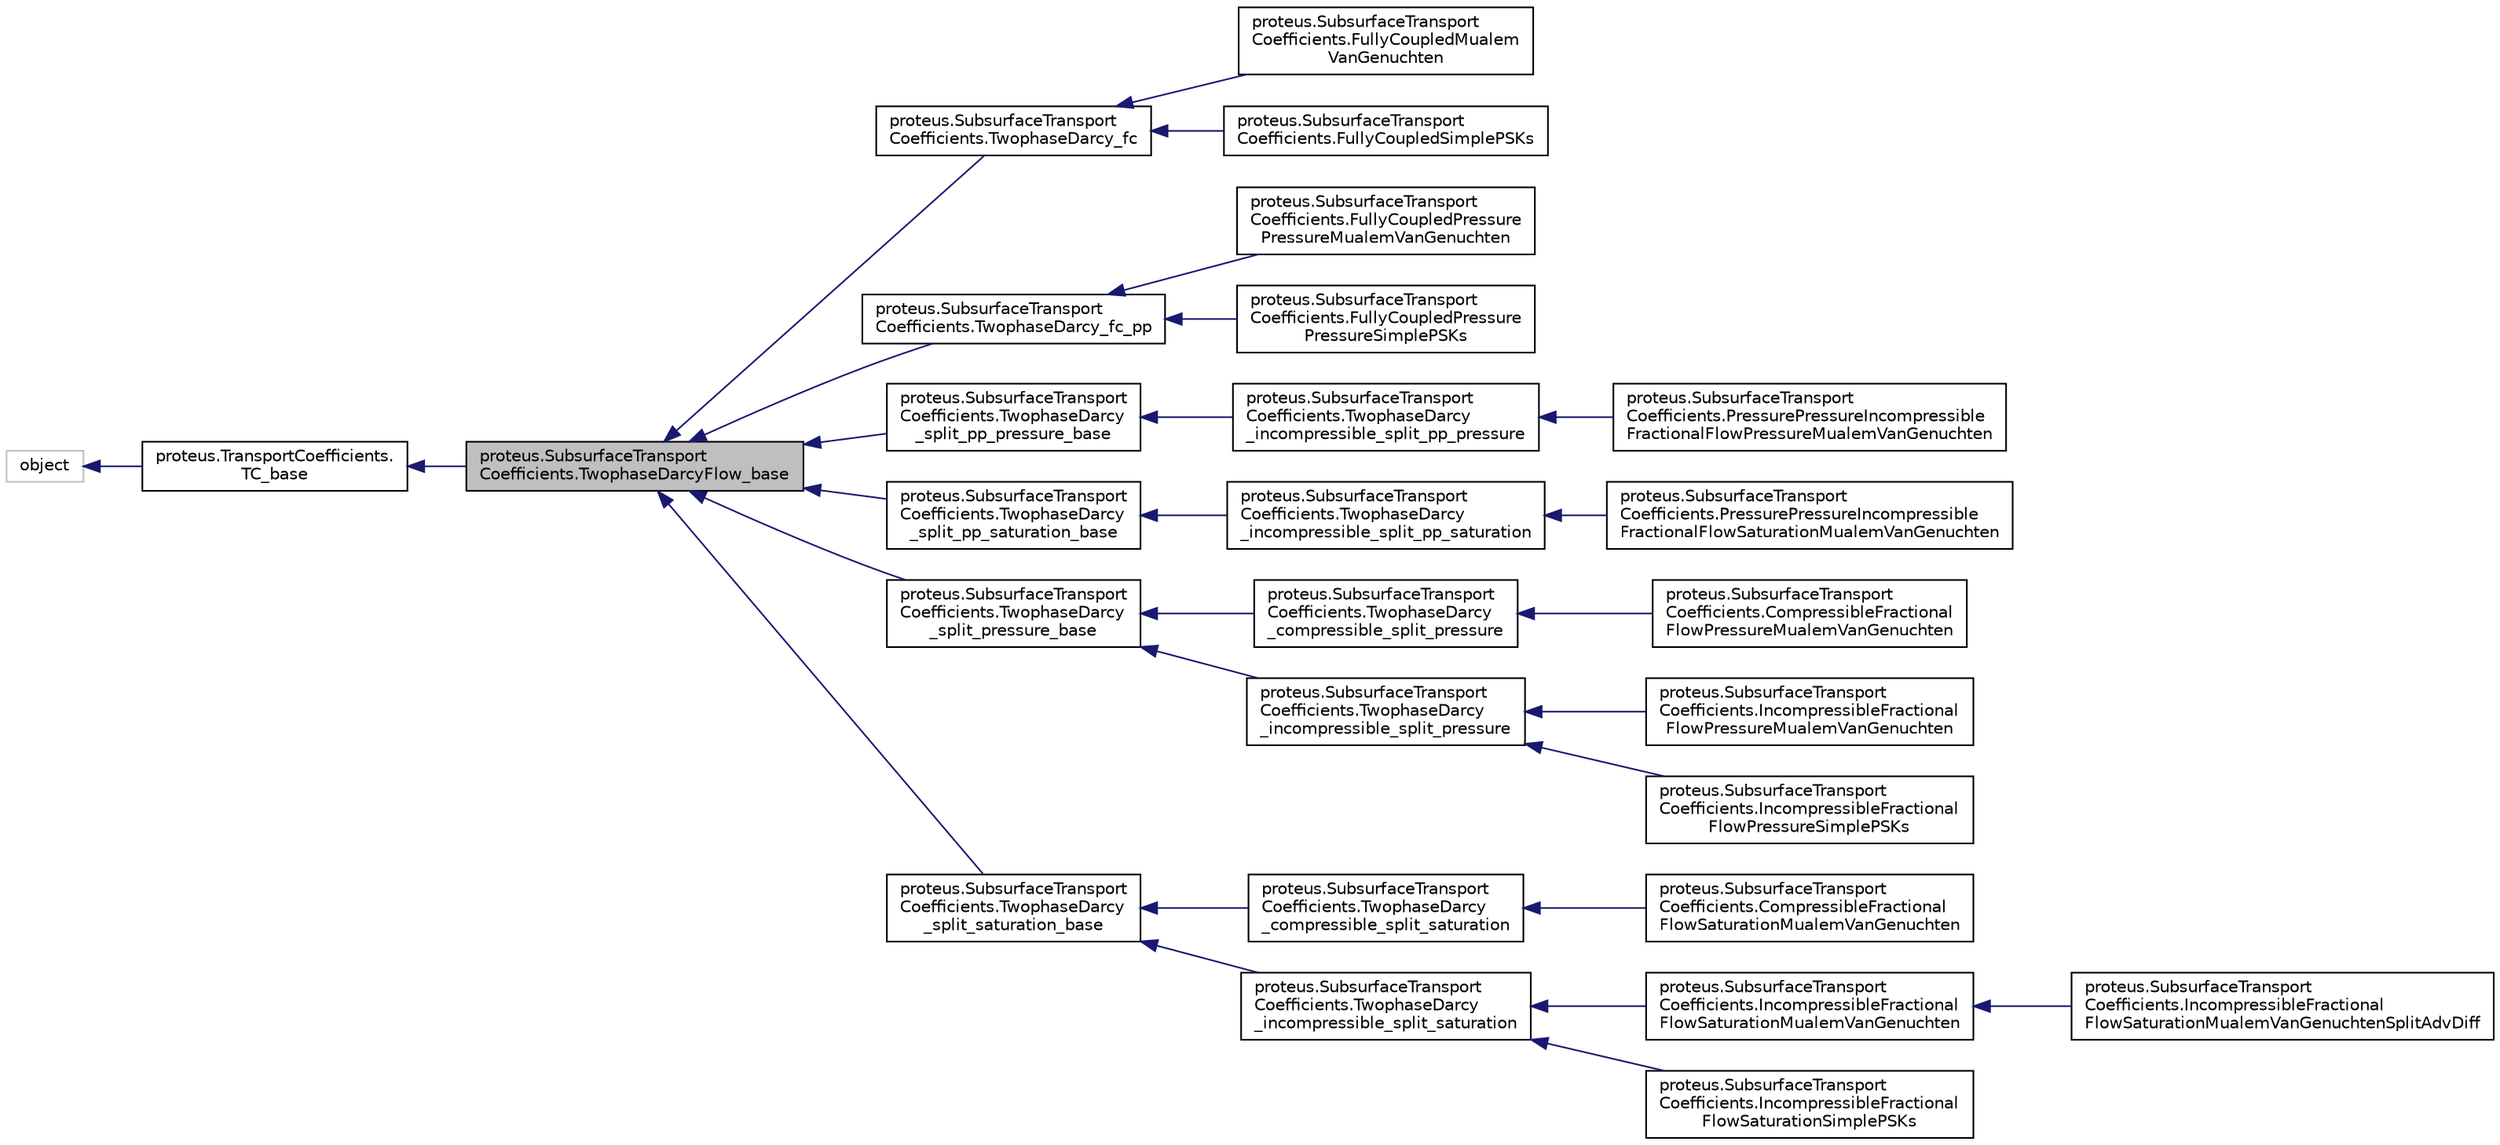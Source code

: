digraph "proteus.SubsurfaceTransportCoefficients.TwophaseDarcyFlow_base"
{
 // LATEX_PDF_SIZE
  edge [fontname="Helvetica",fontsize="10",labelfontname="Helvetica",labelfontsize="10"];
  node [fontname="Helvetica",fontsize="10",shape=record];
  rankdir="LR";
  Node1 [label="proteus.SubsurfaceTransport\lCoefficients.TwophaseDarcyFlow_base",height=0.2,width=0.4,color="black", fillcolor="grey75", style="filled", fontcolor="black",tooltip=" "];
  Node2 -> Node1 [dir="back",color="midnightblue",fontsize="10",style="solid",fontname="Helvetica"];
  Node2 [label="proteus.TransportCoefficients.\lTC_base",height=0.2,width=0.4,color="black", fillcolor="white", style="filled",URL="$d1/d7a/classproteus_1_1TransportCoefficients_1_1TC__base.html",tooltip="Base class for transport coefficients classes."];
  Node3 -> Node2 [dir="back",color="midnightblue",fontsize="10",style="solid",fontname="Helvetica"];
  Node3 [label="object",height=0.2,width=0.4,color="grey75", fillcolor="white", style="filled",tooltip=" "];
  Node1 -> Node4 [dir="back",color="midnightblue",fontsize="10",style="solid",fontname="Helvetica"];
  Node4 [label="proteus.SubsurfaceTransport\lCoefficients.TwophaseDarcy_fc",height=0.2,width=0.4,color="black", fillcolor="white", style="filled",URL="$db/d70/classproteus_1_1SubsurfaceTransportCoefficients_1_1TwophaseDarcy__fc.html",tooltip=" "];
  Node4 -> Node5 [dir="back",color="midnightblue",fontsize="10",style="solid",fontname="Helvetica"];
  Node5 [label="proteus.SubsurfaceTransport\lCoefficients.FullyCoupledMualem\lVanGenuchten",height=0.2,width=0.4,color="black", fillcolor="white", style="filled",URL="$d7/d45/classproteus_1_1SubsurfaceTransportCoefficients_1_1FullyCoupledMualemVanGenuchten.html",tooltip=" "];
  Node4 -> Node6 [dir="back",color="midnightblue",fontsize="10",style="solid",fontname="Helvetica"];
  Node6 [label="proteus.SubsurfaceTransport\lCoefficients.FullyCoupledSimplePSKs",height=0.2,width=0.4,color="black", fillcolor="white", style="filled",URL="$d2/daf/classproteus_1_1SubsurfaceTransportCoefficients_1_1FullyCoupledSimplePSKs.html",tooltip=" "];
  Node1 -> Node7 [dir="back",color="midnightblue",fontsize="10",style="solid",fontname="Helvetica"];
  Node7 [label="proteus.SubsurfaceTransport\lCoefficients.TwophaseDarcy_fc_pp",height=0.2,width=0.4,color="black", fillcolor="white", style="filled",URL="$d6/db5/classproteus_1_1SubsurfaceTransportCoefficients_1_1TwophaseDarcy__fc__pp.html",tooltip=" "];
  Node7 -> Node8 [dir="back",color="midnightblue",fontsize="10",style="solid",fontname="Helvetica"];
  Node8 [label="proteus.SubsurfaceTransport\lCoefficients.FullyCoupledPressure\lPressureMualemVanGenuchten",height=0.2,width=0.4,color="black", fillcolor="white", style="filled",URL="$d7/df8/classproteus_1_1SubsurfaceTransportCoefficients_1_1FullyCoupledPressurePressureMualemVanGenuchten.html",tooltip=" "];
  Node7 -> Node9 [dir="back",color="midnightblue",fontsize="10",style="solid",fontname="Helvetica"];
  Node9 [label="proteus.SubsurfaceTransport\lCoefficients.FullyCoupledPressure\lPressureSimplePSKs",height=0.2,width=0.4,color="black", fillcolor="white", style="filled",URL="$d5/dea/classproteus_1_1SubsurfaceTransportCoefficients_1_1FullyCoupledPressurePressureSimplePSKs.html",tooltip=" "];
  Node1 -> Node10 [dir="back",color="midnightblue",fontsize="10",style="solid",fontname="Helvetica"];
  Node10 [label="proteus.SubsurfaceTransport\lCoefficients.TwophaseDarcy\l_split_pp_pressure_base",height=0.2,width=0.4,color="black", fillcolor="white", style="filled",URL="$df/d34/classproteus_1_1SubsurfaceTransportCoefficients_1_1TwophaseDarcy__split__pp__pressure__base.html",tooltip=" "];
  Node10 -> Node11 [dir="back",color="midnightblue",fontsize="10",style="solid",fontname="Helvetica"];
  Node11 [label="proteus.SubsurfaceTransport\lCoefficients.TwophaseDarcy\l_incompressible_split_pp_pressure",height=0.2,width=0.4,color="black", fillcolor="white", style="filled",URL="$d2/dc2/classproteus_1_1SubsurfaceTransportCoefficients_1_1TwophaseDarcy__incompressible__split__pp__pressure.html",tooltip=" "];
  Node11 -> Node12 [dir="back",color="midnightblue",fontsize="10",style="solid",fontname="Helvetica"];
  Node12 [label="proteus.SubsurfaceTransport\lCoefficients.PressurePressureIncompressible\lFractionalFlowPressureMualemVanGenuchten",height=0.2,width=0.4,color="black", fillcolor="white", style="filled",URL="$dd/de7/classproteus_1_1SubsurfaceTransportCoefficients_1_1PressurePressureIncompressibleFractionalFlowPressureMualemVanGenuchten.html",tooltip=" "];
  Node1 -> Node13 [dir="back",color="midnightblue",fontsize="10",style="solid",fontname="Helvetica"];
  Node13 [label="proteus.SubsurfaceTransport\lCoefficients.TwophaseDarcy\l_split_pp_saturation_base",height=0.2,width=0.4,color="black", fillcolor="white", style="filled",URL="$df/d5d/classproteus_1_1SubsurfaceTransportCoefficients_1_1TwophaseDarcy__split__pp__saturation__base.html",tooltip=" "];
  Node13 -> Node14 [dir="back",color="midnightblue",fontsize="10",style="solid",fontname="Helvetica"];
  Node14 [label="proteus.SubsurfaceTransport\lCoefficients.TwophaseDarcy\l_incompressible_split_pp_saturation",height=0.2,width=0.4,color="black", fillcolor="white", style="filled",URL="$d8/d4b/classproteus_1_1SubsurfaceTransportCoefficients_1_1TwophaseDarcy__incompressible__split__pp__saturation.html",tooltip=" "];
  Node14 -> Node15 [dir="back",color="midnightblue",fontsize="10",style="solid",fontname="Helvetica"];
  Node15 [label="proteus.SubsurfaceTransport\lCoefficients.PressurePressureIncompressible\lFractionalFlowSaturationMualemVanGenuchten",height=0.2,width=0.4,color="black", fillcolor="white", style="filled",URL="$d5/d73/classproteus_1_1SubsurfaceTransportCoefficients_1_1PressurePressureIncompressibleFractionalFlowSaturationMualemVanGenuchten.html",tooltip=" "];
  Node1 -> Node16 [dir="back",color="midnightblue",fontsize="10",style="solid",fontname="Helvetica"];
  Node16 [label="proteus.SubsurfaceTransport\lCoefficients.TwophaseDarcy\l_split_pressure_base",height=0.2,width=0.4,color="black", fillcolor="white", style="filled",URL="$de/dea/classproteus_1_1SubsurfaceTransportCoefficients_1_1TwophaseDarcy__split__pressure__base.html",tooltip=" "];
  Node16 -> Node17 [dir="back",color="midnightblue",fontsize="10",style="solid",fontname="Helvetica"];
  Node17 [label="proteus.SubsurfaceTransport\lCoefficients.TwophaseDarcy\l_compressible_split_pressure",height=0.2,width=0.4,color="black", fillcolor="white", style="filled",URL="$d4/dc5/classproteus_1_1SubsurfaceTransportCoefficients_1_1TwophaseDarcy__compressible__split__pressure.html",tooltip=" "];
  Node17 -> Node18 [dir="back",color="midnightblue",fontsize="10",style="solid",fontname="Helvetica"];
  Node18 [label="proteus.SubsurfaceTransport\lCoefficients.CompressibleFractional\lFlowPressureMualemVanGenuchten",height=0.2,width=0.4,color="black", fillcolor="white", style="filled",URL="$d1/dc3/classproteus_1_1SubsurfaceTransportCoefficients_1_1CompressibleFractionalFlowPressureMualemVanGenuchten.html",tooltip=" "];
  Node16 -> Node19 [dir="back",color="midnightblue",fontsize="10",style="solid",fontname="Helvetica"];
  Node19 [label="proteus.SubsurfaceTransport\lCoefficients.TwophaseDarcy\l_incompressible_split_pressure",height=0.2,width=0.4,color="black", fillcolor="white", style="filled",URL="$de/dc6/classproteus_1_1SubsurfaceTransportCoefficients_1_1TwophaseDarcy__incompressible__split__pressure.html",tooltip=" "];
  Node19 -> Node20 [dir="back",color="midnightblue",fontsize="10",style="solid",fontname="Helvetica"];
  Node20 [label="proteus.SubsurfaceTransport\lCoefficients.IncompressibleFractional\lFlowPressureMualemVanGenuchten",height=0.2,width=0.4,color="black", fillcolor="white", style="filled",URL="$d2/d5b/classproteus_1_1SubsurfaceTransportCoefficients_1_1IncompressibleFractionalFlowPressureMualemVanGenuchten.html",tooltip=" "];
  Node19 -> Node21 [dir="back",color="midnightblue",fontsize="10",style="solid",fontname="Helvetica"];
  Node21 [label="proteus.SubsurfaceTransport\lCoefficients.IncompressibleFractional\lFlowPressureSimplePSKs",height=0.2,width=0.4,color="black", fillcolor="white", style="filled",URL="$de/d0b/classproteus_1_1SubsurfaceTransportCoefficients_1_1IncompressibleFractionalFlowPressureSimplePSKs.html",tooltip=" "];
  Node1 -> Node22 [dir="back",color="midnightblue",fontsize="10",style="solid",fontname="Helvetica"];
  Node22 [label="proteus.SubsurfaceTransport\lCoefficients.TwophaseDarcy\l_split_saturation_base",height=0.2,width=0.4,color="black", fillcolor="white", style="filled",URL="$d6/dae/classproteus_1_1SubsurfaceTransportCoefficients_1_1TwophaseDarcy__split__saturation__base.html",tooltip=" "];
  Node22 -> Node23 [dir="back",color="midnightblue",fontsize="10",style="solid",fontname="Helvetica"];
  Node23 [label="proteus.SubsurfaceTransport\lCoefficients.TwophaseDarcy\l_compressible_split_saturation",height=0.2,width=0.4,color="black", fillcolor="white", style="filled",URL="$d5/d7a/classproteus_1_1SubsurfaceTransportCoefficients_1_1TwophaseDarcy__compressible__split__saturation.html",tooltip=" "];
  Node23 -> Node24 [dir="back",color="midnightblue",fontsize="10",style="solid",fontname="Helvetica"];
  Node24 [label="proteus.SubsurfaceTransport\lCoefficients.CompressibleFractional\lFlowSaturationMualemVanGenuchten",height=0.2,width=0.4,color="black", fillcolor="white", style="filled",URL="$db/dba/classproteus_1_1SubsurfaceTransportCoefficients_1_1CompressibleFractionalFlowSaturationMualemVanGenuchten.html",tooltip=" "];
  Node22 -> Node25 [dir="back",color="midnightblue",fontsize="10",style="solid",fontname="Helvetica"];
  Node25 [label="proteus.SubsurfaceTransport\lCoefficients.TwophaseDarcy\l_incompressible_split_saturation",height=0.2,width=0.4,color="black", fillcolor="white", style="filled",URL="$dd/d6e/classproteus_1_1SubsurfaceTransportCoefficients_1_1TwophaseDarcy__incompressible__split__saturation.html",tooltip=" "];
  Node25 -> Node26 [dir="back",color="midnightblue",fontsize="10",style="solid",fontname="Helvetica"];
  Node26 [label="proteus.SubsurfaceTransport\lCoefficients.IncompressibleFractional\lFlowSaturationMualemVanGenuchten",height=0.2,width=0.4,color="black", fillcolor="white", style="filled",URL="$db/d88/classproteus_1_1SubsurfaceTransportCoefficients_1_1IncompressibleFractionalFlowSaturationMualemVanGenuchten.html",tooltip=" "];
  Node26 -> Node27 [dir="back",color="midnightblue",fontsize="10",style="solid",fontname="Helvetica"];
  Node27 [label="proteus.SubsurfaceTransport\lCoefficients.IncompressibleFractional\lFlowSaturationMualemVanGenuchtenSplitAdvDiff",height=0.2,width=0.4,color="black", fillcolor="white", style="filled",URL="$d8/dcb/classproteus_1_1SubsurfaceTransportCoefficients_1_1IncompressibleFractionalFlowSaturationMualemVanGenuchtenSplitAdvDiff.html",tooltip=" "];
  Node25 -> Node28 [dir="back",color="midnightblue",fontsize="10",style="solid",fontname="Helvetica"];
  Node28 [label="proteus.SubsurfaceTransport\lCoefficients.IncompressibleFractional\lFlowSaturationSimplePSKs",height=0.2,width=0.4,color="black", fillcolor="white", style="filled",URL="$d3/d7a/classproteus_1_1SubsurfaceTransportCoefficients_1_1IncompressibleFractionalFlowSaturationSimplePSKs.html",tooltip=" "];
}
